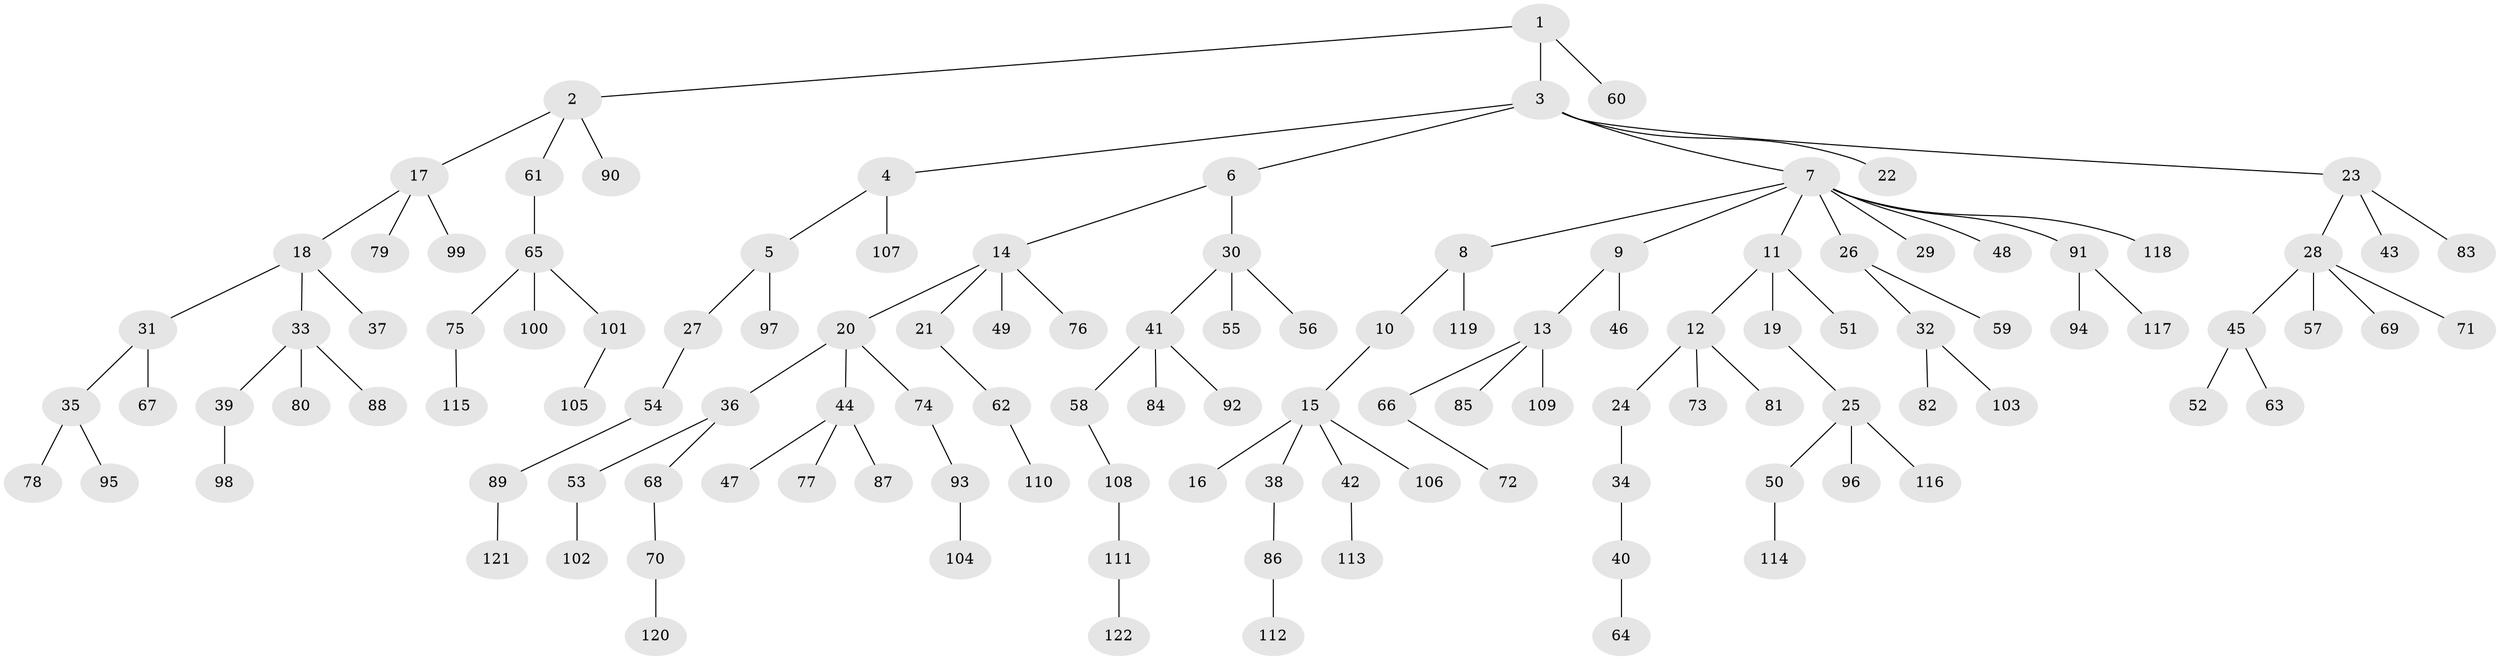 // Generated by graph-tools (version 1.1) at 2025/02/03/09/25 03:02:22]
// undirected, 122 vertices, 121 edges
graph export_dot {
graph [start="1"]
  node [color=gray90,style=filled];
  1;
  2;
  3;
  4;
  5;
  6;
  7;
  8;
  9;
  10;
  11;
  12;
  13;
  14;
  15;
  16;
  17;
  18;
  19;
  20;
  21;
  22;
  23;
  24;
  25;
  26;
  27;
  28;
  29;
  30;
  31;
  32;
  33;
  34;
  35;
  36;
  37;
  38;
  39;
  40;
  41;
  42;
  43;
  44;
  45;
  46;
  47;
  48;
  49;
  50;
  51;
  52;
  53;
  54;
  55;
  56;
  57;
  58;
  59;
  60;
  61;
  62;
  63;
  64;
  65;
  66;
  67;
  68;
  69;
  70;
  71;
  72;
  73;
  74;
  75;
  76;
  77;
  78;
  79;
  80;
  81;
  82;
  83;
  84;
  85;
  86;
  87;
  88;
  89;
  90;
  91;
  92;
  93;
  94;
  95;
  96;
  97;
  98;
  99;
  100;
  101;
  102;
  103;
  104;
  105;
  106;
  107;
  108;
  109;
  110;
  111;
  112;
  113;
  114;
  115;
  116;
  117;
  118;
  119;
  120;
  121;
  122;
  1 -- 2;
  1 -- 3;
  1 -- 60;
  2 -- 17;
  2 -- 61;
  2 -- 90;
  3 -- 4;
  3 -- 6;
  3 -- 7;
  3 -- 22;
  3 -- 23;
  4 -- 5;
  4 -- 107;
  5 -- 27;
  5 -- 97;
  6 -- 14;
  6 -- 30;
  7 -- 8;
  7 -- 9;
  7 -- 11;
  7 -- 26;
  7 -- 29;
  7 -- 48;
  7 -- 91;
  7 -- 118;
  8 -- 10;
  8 -- 119;
  9 -- 13;
  9 -- 46;
  10 -- 15;
  11 -- 12;
  11 -- 19;
  11 -- 51;
  12 -- 24;
  12 -- 73;
  12 -- 81;
  13 -- 66;
  13 -- 85;
  13 -- 109;
  14 -- 20;
  14 -- 21;
  14 -- 49;
  14 -- 76;
  15 -- 16;
  15 -- 38;
  15 -- 42;
  15 -- 106;
  17 -- 18;
  17 -- 79;
  17 -- 99;
  18 -- 31;
  18 -- 33;
  18 -- 37;
  19 -- 25;
  20 -- 36;
  20 -- 44;
  20 -- 74;
  21 -- 62;
  23 -- 28;
  23 -- 43;
  23 -- 83;
  24 -- 34;
  25 -- 50;
  25 -- 96;
  25 -- 116;
  26 -- 32;
  26 -- 59;
  27 -- 54;
  28 -- 45;
  28 -- 57;
  28 -- 69;
  28 -- 71;
  30 -- 41;
  30 -- 55;
  30 -- 56;
  31 -- 35;
  31 -- 67;
  32 -- 82;
  32 -- 103;
  33 -- 39;
  33 -- 80;
  33 -- 88;
  34 -- 40;
  35 -- 78;
  35 -- 95;
  36 -- 53;
  36 -- 68;
  38 -- 86;
  39 -- 98;
  40 -- 64;
  41 -- 58;
  41 -- 84;
  41 -- 92;
  42 -- 113;
  44 -- 47;
  44 -- 77;
  44 -- 87;
  45 -- 52;
  45 -- 63;
  50 -- 114;
  53 -- 102;
  54 -- 89;
  58 -- 108;
  61 -- 65;
  62 -- 110;
  65 -- 75;
  65 -- 100;
  65 -- 101;
  66 -- 72;
  68 -- 70;
  70 -- 120;
  74 -- 93;
  75 -- 115;
  86 -- 112;
  89 -- 121;
  91 -- 94;
  91 -- 117;
  93 -- 104;
  101 -- 105;
  108 -- 111;
  111 -- 122;
}
